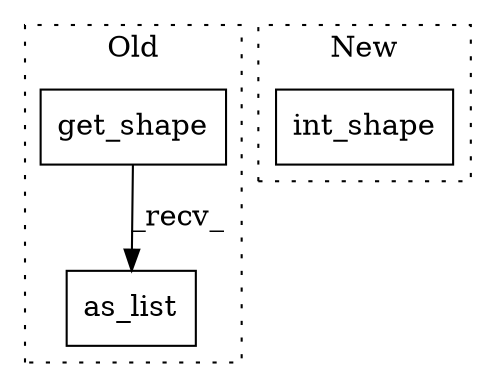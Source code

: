 digraph G {
subgraph cluster0 {
1 [label="get_shape" a="32" s="833" l="11" shape="box"];
3 [label="as_list" a="32" s="845" l="9" shape="box"];
label = "Old";
style="dotted";
}
subgraph cluster1 {
2 [label="int_shape" a="32" s="756,767" l="10,1" shape="box"];
label = "New";
style="dotted";
}
1 -> 3 [label="_recv_"];
}